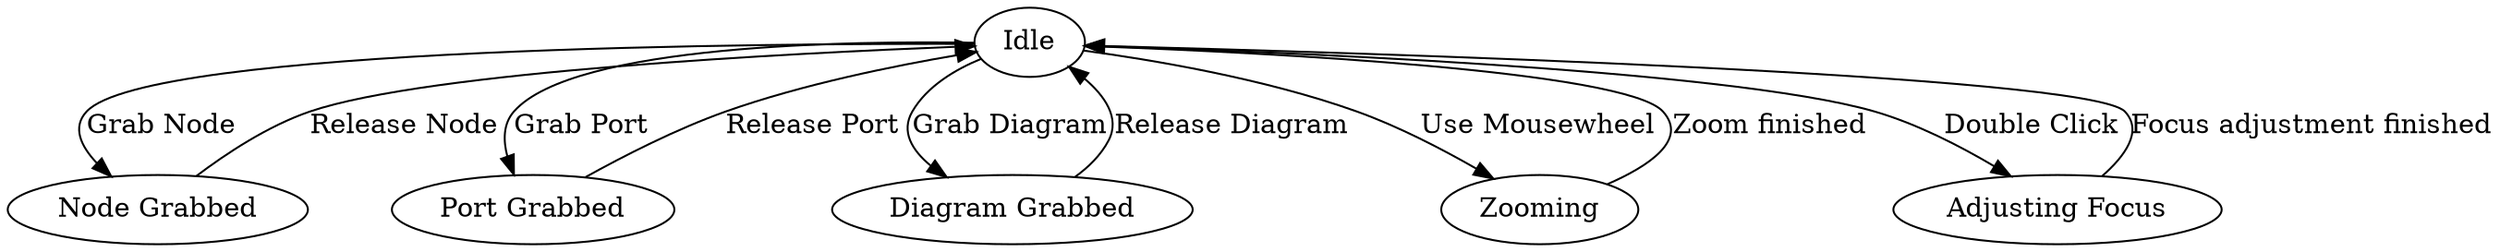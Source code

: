 digraph {
    "Idle" -> "Node Grabbed" [ label = "Grab Node" ]
    "Node Grabbed" -> "Idle" [ label = "Release Node" ]

    "Idle" -> "Port Grabbed" [ label = "Grab Port" ]
    "Port Grabbed" -> "Idle" [ label = "Release Port" ]

    "Idle" -> "Diagram Grabbed" [ label = "Grab Diagram" ]
    "Diagram Grabbed" -> "Idle" [ label = "Release Diagram" ]

    "Idle" -> "Zooming" [ label = "Use Mousewheel" ]
    "Zooming" -> "Idle" [ label = "Zoom finished" ]

    "Idle" -> "Adjusting Focus" [ label = "Double Click" ]
    "Adjusting Focus" -> "Idle" [ label = "Focus adjustment finished" ]
}

